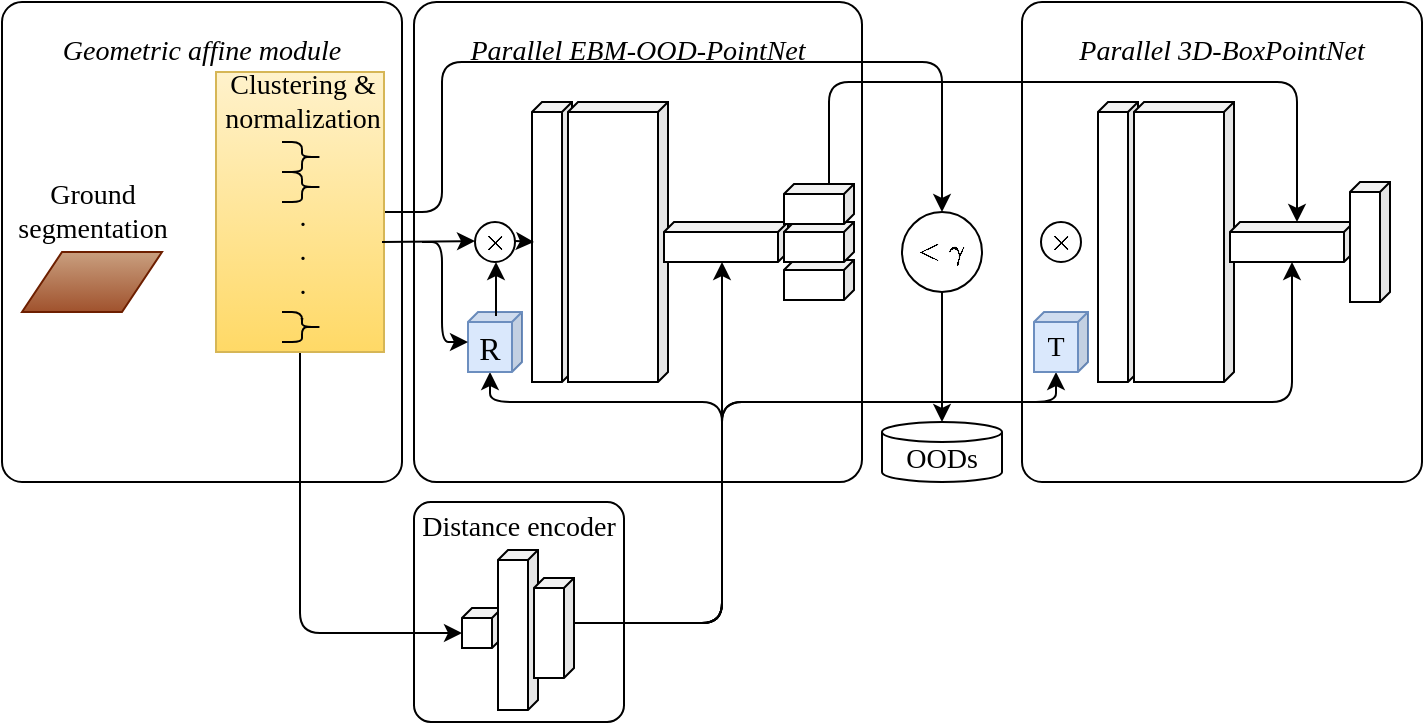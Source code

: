 <mxfile version="17.5.0" type="github">
  <diagram id="GZbshFFZDwSNXqe_PybA" name="Page-1">
    <mxGraphModel dx="1350" dy="793" grid="1" gridSize="10" guides="1" tooltips="1" connect="1" arrows="1" fold="1" page="1" pageScale="1" pageWidth="827" pageHeight="1169" math="1" shadow="0">
      <root>
        <mxCell id="0" />
        <mxCell id="1" parent="0" />
        <mxCell id="l7Pvp1b1g0So3MUCpbeX-27" value="&lt;div&gt;Distance encoder&lt;/div&gt;&lt;div&gt;&lt;br&gt;&lt;/div&gt;&lt;div&gt;&lt;br&gt;&lt;/div&gt;&lt;div&gt;&lt;br&gt;&lt;/div&gt;&lt;div&gt;&lt;br&gt;&lt;/div&gt;&lt;div&gt;&lt;br&gt;&lt;/div&gt;" style="rounded=1;whiteSpace=wrap;html=1;fontFamily=Times New Roman;fontSize=14;gradientColor=none;gradientDirection=north;arcSize=8;" vertex="1" parent="1">
          <mxGeometry x="266" y="260" width="105" height="110" as="geometry" />
        </mxCell>
        <mxCell id="Kx8_sQ4NVTLF2Z_cxWmw-4" value="&lt;div&gt;&lt;i&gt;&lt;font style=&quot;font-size: 14px&quot;&gt;&lt;font face=&quot;Times New Roman&quot;&gt;Parallel 3D-BoxPointNet&lt;br&gt;&lt;/font&gt;&lt;/font&gt;&lt;/i&gt;&lt;/div&gt;&lt;div&gt;&lt;i&gt;&lt;font size=&quot;3&quot;&gt;&lt;font face=&quot;Times New Roman&quot;&gt;&lt;br&gt;&lt;/font&gt;&lt;/font&gt;&lt;/i&gt;&lt;/div&gt;&lt;div&gt;&lt;i&gt;&lt;font size=&quot;3&quot;&gt;&lt;font face=&quot;Times New Roman&quot;&gt;&lt;br&gt;&lt;/font&gt;&lt;/font&gt;&lt;/i&gt;&lt;/div&gt;&lt;div&gt;&lt;i&gt;&lt;font size=&quot;3&quot;&gt;&lt;font face=&quot;Times New Roman&quot;&gt;&lt;br&gt;&lt;/font&gt;&lt;/font&gt;&lt;/i&gt;&lt;/div&gt;&lt;div&gt;&lt;i&gt;&lt;font size=&quot;3&quot;&gt;&lt;font face=&quot;Times New Roman&quot;&gt;&lt;br&gt;&lt;/font&gt;&lt;/font&gt;&lt;/i&gt;&lt;/div&gt;&lt;div&gt;&lt;i&gt;&lt;font size=&quot;3&quot;&gt;&lt;font face=&quot;Times New Roman&quot;&gt;&lt;br&gt;&lt;/font&gt;&lt;/font&gt;&lt;/i&gt;&lt;/div&gt;&lt;div&gt;&lt;i&gt;&lt;font size=&quot;3&quot;&gt;&lt;font face=&quot;Times New Roman&quot;&gt;&lt;br&gt;&lt;/font&gt;&lt;/font&gt;&lt;/i&gt;&lt;/div&gt;&lt;div&gt;&lt;i&gt;&lt;font size=&quot;3&quot;&gt;&lt;font face=&quot;Times New Roman&quot;&gt;&lt;br&gt;&lt;/font&gt;&lt;/font&gt;&lt;/i&gt;&lt;/div&gt;&lt;div&gt;&lt;i&gt;&lt;font size=&quot;3&quot;&gt;&lt;font face=&quot;Times New Roman&quot;&gt;&lt;br&gt;&lt;/font&gt;&lt;/font&gt;&lt;/i&gt;&lt;/div&gt;&lt;div&gt;&lt;i&gt;&lt;font size=&quot;3&quot;&gt;&lt;font face=&quot;Times New Roman&quot;&gt;&lt;br&gt;&lt;/font&gt;&lt;/font&gt;&lt;/i&gt;&lt;/div&gt;&lt;div&gt;&lt;i&gt;&lt;font size=&quot;3&quot;&gt;&lt;font face=&quot;Times New Roman&quot;&gt;&lt;br&gt;&lt;/font&gt;&lt;/font&gt;&lt;/i&gt;&lt;/div&gt;" style="rounded=1;whiteSpace=wrap;html=1;arcSize=5;strokeWidth=1;perimeterSpacing=0;" parent="1" vertex="1">
          <mxGeometry x="570" y="10" width="200" height="240" as="geometry" />
        </mxCell>
        <mxCell id="Kx8_sQ4NVTLF2Z_cxWmw-3" value="&lt;div&gt;&lt;i&gt;&lt;font style=&quot;font-size: 14px&quot;&gt;&lt;font face=&quot;Times New Roman&quot;&gt;Parallel EBM-OOD-PointNet&lt;br&gt;&lt;/font&gt;&lt;/font&gt;&lt;/i&gt;&lt;/div&gt;&lt;div&gt;&lt;i&gt;&lt;font size=&quot;3&quot;&gt;&lt;font face=&quot;Times New Roman&quot;&gt;&lt;br&gt;&lt;/font&gt;&lt;/font&gt;&lt;/i&gt;&lt;/div&gt;&lt;div&gt;&lt;i&gt;&lt;font size=&quot;3&quot;&gt;&lt;font face=&quot;Times New Roman&quot;&gt;&lt;br&gt;&lt;/font&gt;&lt;/font&gt;&lt;/i&gt;&lt;/div&gt;&lt;div&gt;&lt;i&gt;&lt;font size=&quot;3&quot;&gt;&lt;font face=&quot;Times New Roman&quot;&gt;&lt;br&gt;&lt;/font&gt;&lt;/font&gt;&lt;/i&gt;&lt;/div&gt;&lt;div&gt;&lt;i&gt;&lt;font size=&quot;3&quot;&gt;&lt;font face=&quot;Times New Roman&quot;&gt;&lt;br&gt;&lt;/font&gt;&lt;/font&gt;&lt;/i&gt;&lt;/div&gt;&lt;div&gt;&lt;i&gt;&lt;font size=&quot;3&quot;&gt;&lt;font face=&quot;Times New Roman&quot;&gt;&lt;br&gt;&lt;/font&gt;&lt;/font&gt;&lt;/i&gt;&lt;/div&gt;&lt;div&gt;&lt;i&gt;&lt;font size=&quot;3&quot;&gt;&lt;font face=&quot;Times New Roman&quot;&gt;&lt;br&gt;&lt;/font&gt;&lt;/font&gt;&lt;/i&gt;&lt;/div&gt;&lt;div&gt;&lt;i&gt;&lt;font size=&quot;3&quot;&gt;&lt;font face=&quot;Times New Roman&quot;&gt;&lt;br&gt;&lt;/font&gt;&lt;/font&gt;&lt;/i&gt;&lt;/div&gt;&lt;div&gt;&lt;i&gt;&lt;font size=&quot;3&quot;&gt;&lt;font face=&quot;Times New Roman&quot;&gt;&lt;br&gt;&lt;/font&gt;&lt;/font&gt;&lt;/i&gt;&lt;/div&gt;&lt;div&gt;&lt;i&gt;&lt;font size=&quot;3&quot;&gt;&lt;font face=&quot;Times New Roman&quot;&gt;&lt;br&gt;&lt;/font&gt;&lt;/font&gt;&lt;/i&gt;&lt;/div&gt;&lt;div&gt;&lt;i&gt;&lt;font size=&quot;3&quot;&gt;&lt;font face=&quot;Times New Roman&quot;&gt;&lt;br&gt;&lt;/font&gt;&lt;/font&gt;&lt;/i&gt;&lt;/div&gt;" style="rounded=1;whiteSpace=wrap;html=1;arcSize=5;strokeWidth=1;perimeterSpacing=0;" parent="1" vertex="1">
          <mxGeometry x="266" y="10" width="224" height="240" as="geometry" />
        </mxCell>
        <mxCell id="l7Pvp1b1g0So3MUCpbeX-33" style="edgeStyle=orthogonalEdgeStyle;rounded=1;orthogonalLoop=1;jettySize=auto;html=1;exitX=0;exitY=0;exitDx=0;exitDy=22.5;entryX=0;entryY=0;entryDx=16;entryDy=30;entryPerimeter=0;fontFamily=Times New Roman;fontSize=14;strokeWidth=1;exitPerimeter=0;" edge="1" parent="1" source="l7Pvp1b1g0So3MUCpbeX-25" target="l7Pvp1b1g0So3MUCpbeX-8">
          <mxGeometry relative="1" as="geometry">
            <Array as="points">
              <mxPoint x="420" y="321" />
              <mxPoint x="420" y="210" />
              <mxPoint x="304" y="210" />
            </Array>
          </mxGeometry>
        </mxCell>
        <mxCell id="l7Pvp1b1g0So3MUCpbeX-34" style="edgeStyle=orthogonalEdgeStyle;rounded=1;orthogonalLoop=1;jettySize=auto;html=1;exitX=0;exitY=0;exitDx=0;exitDy=22.5;fontFamily=Times New Roman;fontSize=14;strokeWidth=1;exitPerimeter=0;" edge="1" parent="1" source="l7Pvp1b1g0So3MUCpbeX-25" target="l7Pvp1b1g0So3MUCpbeX-4">
          <mxGeometry relative="1" as="geometry">
            <Array as="points">
              <mxPoint x="420" y="321" />
            </Array>
          </mxGeometry>
        </mxCell>
        <mxCell id="l7Pvp1b1g0So3MUCpbeX-35" style="edgeStyle=orthogonalEdgeStyle;rounded=1;orthogonalLoop=1;jettySize=auto;html=1;exitX=0;exitY=0;exitDx=0;exitDy=22.5;entryX=0;entryY=0;entryDx=16;entryDy=30;entryPerimeter=0;fontFamily=Times New Roman;fontSize=14;strokeWidth=1;exitPerimeter=0;" edge="1" parent="1" source="l7Pvp1b1g0So3MUCpbeX-25" target="l7Pvp1b1g0So3MUCpbeX-15">
          <mxGeometry relative="1" as="geometry">
            <Array as="points">
              <mxPoint x="420" y="321" />
              <mxPoint x="420" y="210" />
              <mxPoint x="587" y="210" />
            </Array>
          </mxGeometry>
        </mxCell>
        <mxCell id="l7Pvp1b1g0So3MUCpbeX-36" style="edgeStyle=orthogonalEdgeStyle;rounded=1;orthogonalLoop=1;jettySize=auto;html=1;exitX=0;exitY=0;exitDx=0;exitDy=22.5;fontFamily=Times New Roman;fontSize=14;strokeWidth=1;exitPerimeter=0;" edge="1" parent="1" source="l7Pvp1b1g0So3MUCpbeX-25" target="l7Pvp1b1g0So3MUCpbeX-11">
          <mxGeometry relative="1" as="geometry">
            <Array as="points">
              <mxPoint x="420" y="321" />
              <mxPoint x="420" y="210" />
              <mxPoint x="705" y="210" />
            </Array>
          </mxGeometry>
        </mxCell>
        <mxCell id="Kx8_sQ4NVTLF2Z_cxWmw-1" value="&lt;div&gt;&lt;i&gt;&lt;font style=&quot;font-size: 14px&quot;&gt;&lt;font face=&quot;Times New Roman&quot;&gt;Geometric affine module&lt;/font&gt;&lt;/font&gt;&lt;/i&gt;&lt;/div&gt;&lt;div&gt;&lt;font size=&quot;3&quot;&gt;&lt;font face=&quot;Times New Roman&quot;&gt;&lt;br&gt;&lt;/font&gt;&lt;/font&gt;&lt;/div&gt;&lt;div&gt;&lt;font size=&quot;3&quot;&gt;&lt;font face=&quot;Times New Roman&quot;&gt;&lt;br&gt;&lt;/font&gt;&lt;/font&gt;&lt;/div&gt;&lt;div&gt;&lt;font size=&quot;3&quot;&gt;&lt;font face=&quot;Times New Roman&quot;&gt;&lt;br&gt;&lt;/font&gt;&lt;/font&gt;&lt;/div&gt;&lt;div&gt;&lt;font size=&quot;3&quot;&gt;&lt;font face=&quot;Times New Roman&quot;&gt;&lt;br&gt;&lt;/font&gt;&lt;/font&gt;&lt;/div&gt;&lt;div&gt;&lt;font size=&quot;3&quot;&gt;&lt;font face=&quot;Times New Roman&quot;&gt;&lt;br&gt;&lt;/font&gt;&lt;/font&gt;&lt;/div&gt;&lt;div&gt;&lt;font size=&quot;3&quot;&gt;&lt;font face=&quot;Times New Roman&quot;&gt;&lt;br&gt;&lt;/font&gt;&lt;/font&gt;&lt;/div&gt;&lt;div&gt;&lt;font size=&quot;3&quot;&gt;&lt;font face=&quot;Times New Roman&quot;&gt;&lt;br&gt;&lt;/font&gt;&lt;/font&gt;&lt;/div&gt;&lt;div&gt;&lt;font size=&quot;3&quot;&gt;&lt;font face=&quot;Times New Roman&quot;&gt;&lt;br&gt;&lt;/font&gt;&lt;/font&gt;&lt;/div&gt;&lt;div&gt;&lt;font size=&quot;3&quot;&gt;&lt;font face=&quot;Times New Roman&quot;&gt;&lt;br&gt;&lt;/font&gt;&lt;/font&gt;&lt;/div&gt;&lt;div&gt;&lt;font size=&quot;3&quot;&gt;&lt;font face=&quot;Times New Roman&quot;&gt;&lt;br&gt;&lt;/font&gt;&lt;/font&gt;&lt;/div&gt;" style="rounded=1;whiteSpace=wrap;html=1;arcSize=5;strokeWidth=1;perimeterSpacing=0;" parent="1" vertex="1">
          <mxGeometry x="60" y="10" width="200" height="240" as="geometry" />
        </mxCell>
        <mxCell id="l7Pvp1b1g0So3MUCpbeX-40" style="edgeStyle=orthogonalEdgeStyle;rounded=1;orthogonalLoop=1;jettySize=auto;html=1;exitX=0.5;exitY=1;exitDx=0;exitDy=0;entryX=0;entryY=0;entryDx=20;entryDy=12.5;entryPerimeter=0;fontFamily=Times New Roman;fontSize=14;strokeWidth=1;" edge="1" parent="1" source="Kx8_sQ4NVTLF2Z_cxWmw-23" target="l7Pvp1b1g0So3MUCpbeX-23">
          <mxGeometry relative="1" as="geometry" />
        </mxCell>
        <mxCell id="l7Pvp1b1g0So3MUCpbeX-52" style="edgeStyle=orthogonalEdgeStyle;rounded=1;orthogonalLoop=1;jettySize=auto;html=1;exitX=1;exitY=0.5;exitDx=0;exitDy=0;entryX=0.5;entryY=0;entryDx=0;entryDy=0;fontFamily=Times New Roman;fontSize=14;strokeWidth=1;fillColor=default;" edge="1" parent="1" source="Kx8_sQ4NVTLF2Z_cxWmw-23" target="l7Pvp1b1g0So3MUCpbeX-19">
          <mxGeometry relative="1" as="geometry">
            <Array as="points">
              <mxPoint x="280" y="115" />
              <mxPoint x="280" y="40" />
              <mxPoint x="530" y="40" />
            </Array>
          </mxGeometry>
        </mxCell>
        <mxCell id="Kx8_sQ4NVTLF2Z_cxWmw-23" value="" style="rounded=0;whiteSpace=wrap;html=1;fontFamily=Times New Roman;fontSize=14;strokeWidth=1;fillColor=#fff2cc;gradientColor=#ffd966;strokeColor=#d6b656;" parent="1" vertex="1">
          <mxGeometry x="167" y="45" width="84" height="140" as="geometry" />
        </mxCell>
        <mxCell id="Kx8_sQ4NVTLF2Z_cxWmw-5" value="OODs" style="shape=cylinder3;whiteSpace=wrap;html=1;boundedLbl=1;backgroundOutline=1;size=5;fontFamily=Times New Roman;fontSize=14;strokeWidth=1;" parent="1" vertex="1">
          <mxGeometry x="500" y="220" width="60" height="30" as="geometry" />
        </mxCell>
        <mxCell id="Kx8_sQ4NVTLF2Z_cxWmw-6" value="" style="shape=parallelogram;perimeter=parallelogramPerimeter;whiteSpace=wrap;html=1;fixedSize=1;fontFamily=Times New Roman;fontSize=14;strokeWidth=1;fillColor=#a0522d;strokeColor=#6D1F00;fontColor=#ffffff;gradientColor=#C99F7F;gradientDirection=north;" parent="1" vertex="1">
          <mxGeometry x="70" y="135" width="70" height="30" as="geometry" />
        </mxCell>
        <mxCell id="Kx8_sQ4NVTLF2Z_cxWmw-7" value="&lt;div&gt;&lt;font style=&quot;font-size: 14px&quot;&gt;Ground&lt;br&gt;&lt;/font&gt;&lt;/div&gt;&lt;div&gt;&lt;font style=&quot;font-size: 12px&quot;&gt;&lt;font style=&quot;font-size: 14px&quot;&gt;segmentation&lt;/font&gt;&lt;br&gt;&lt;/font&gt;&lt;/div&gt;" style="text;html=1;resizable=0;autosize=1;align=center;verticalAlign=middle;points=[];fillColor=none;strokeColor=none;rounded=0;fontFamily=Times New Roman;fontSize=14;" parent="1" vertex="1">
          <mxGeometry x="60" y="95" width="90" height="40" as="geometry" />
        </mxCell>
        <mxCell id="Kx8_sQ4NVTLF2Z_cxWmw-10" value="" style="shape=curlyBracket;whiteSpace=wrap;html=1;rounded=1;flipH=1;fontFamily=Times New Roman;fontSize=14;strokeWidth=1;" parent="1" vertex="1">
          <mxGeometry x="200" y="80" width="20" height="15" as="geometry" />
        </mxCell>
        <mxCell id="Kx8_sQ4NVTLF2Z_cxWmw-17" value="&lt;div&gt;.&lt;/div&gt;&lt;div&gt;.&lt;/div&gt;&lt;div&gt;.&lt;br&gt;&lt;/div&gt;" style="text;html=1;resizable=0;autosize=1;align=center;verticalAlign=middle;points=[];fillColor=none;strokeColor=none;rounded=0;fontFamily=Times New Roman;fontSize=14;" parent="1" vertex="1">
          <mxGeometry x="200" y="105" width="20" height="60" as="geometry" />
        </mxCell>
        <mxCell id="Kx8_sQ4NVTLF2Z_cxWmw-18" value="&lt;div&gt;Clustering &amp;amp; &lt;br&gt;&lt;/div&gt;&lt;div&gt;normalization&lt;br&gt;&lt;/div&gt;" style="text;html=1;resizable=0;autosize=1;align=center;verticalAlign=middle;points=[];fillColor=none;strokeColor=none;rounded=0;fontFamily=Times New Roman;fontSize=14;" parent="1" vertex="1">
          <mxGeometry x="165" y="40" width="90" height="40" as="geometry" />
        </mxCell>
        <mxCell id="Kx8_sQ4NVTLF2Z_cxWmw-19" value="" style="shape=curlyBracket;whiteSpace=wrap;html=1;rounded=1;flipH=1;fontFamily=Times New Roman;fontSize=14;strokeWidth=1;size=0.5;" parent="1" vertex="1">
          <mxGeometry x="200" y="95" width="20" height="15" as="geometry" />
        </mxCell>
        <mxCell id="Kx8_sQ4NVTLF2Z_cxWmw-22" value="&#39;" style="shape=curlyBracket;whiteSpace=wrap;html=1;rounded=1;flipH=1;fontFamily=Times New Roman;fontSize=14;strokeWidth=1;size=0.5;" parent="1" vertex="1">
          <mxGeometry x="200" y="165" width="20" height="15" as="geometry" />
        </mxCell>
        <mxCell id="l7Pvp1b1g0So3MUCpbeX-1" value="" style="shape=cube;whiteSpace=wrap;html=1;boundedLbl=1;backgroundOutline=1;darkOpacity=0.05;darkOpacity2=0.1;flipH=1;size=5;" vertex="1" parent="1">
          <mxGeometry x="325" y="60" width="20" height="140" as="geometry" />
        </mxCell>
        <mxCell id="l7Pvp1b1g0So3MUCpbeX-2" value="" style="shape=cube;whiteSpace=wrap;html=1;boundedLbl=1;backgroundOutline=1;darkOpacity=0.05;darkOpacity2=0.1;flipH=1;size=5;" vertex="1" parent="1">
          <mxGeometry x="343" y="60" width="50" height="140" as="geometry" />
        </mxCell>
        <mxCell id="l7Pvp1b1g0So3MUCpbeX-4" value="" style="shape=cube;whiteSpace=wrap;html=1;boundedLbl=1;backgroundOutline=1;darkOpacity=0.05;darkOpacity2=0.1;flipH=1;size=5;" vertex="1" parent="1">
          <mxGeometry x="391" y="120" width="62" height="20" as="geometry" />
        </mxCell>
        <mxCell id="l7Pvp1b1g0So3MUCpbeX-6" value="" style="shape=cube;whiteSpace=wrap;html=1;boundedLbl=1;backgroundOutline=1;darkOpacity=0.05;darkOpacity2=0.1;flipH=1;size=5;" vertex="1" parent="1">
          <mxGeometry x="451" y="139" width="35" height="20" as="geometry" />
        </mxCell>
        <mxCell id="l7Pvp1b1g0So3MUCpbeX-38" style="edgeStyle=orthogonalEdgeStyle;rounded=1;orthogonalLoop=1;jettySize=auto;html=1;exitX=0;exitY=0;exitDx=12.5;exitDy=0;exitPerimeter=0;entryX=0;entryY=0;entryDx=28.5;entryDy=0;entryPerimeter=0;fontFamily=Times New Roman;fontSize=14;strokeWidth=1;" edge="1" parent="1" source="l7Pvp1b1g0So3MUCpbeX-7" target="l7Pvp1b1g0So3MUCpbeX-11">
          <mxGeometry relative="1" as="geometry">
            <Array as="points">
              <mxPoint x="474" y="50" />
              <mxPoint x="708" y="50" />
            </Array>
          </mxGeometry>
        </mxCell>
        <mxCell id="l7Pvp1b1g0So3MUCpbeX-8" value="&lt;font face=&quot;Times New Roman&quot;&gt;&lt;font size=&quot;3&quot;&gt;R&lt;/font&gt;&lt;/font&gt;" style="shape=cube;whiteSpace=wrap;html=1;boundedLbl=1;backgroundOutline=1;darkOpacity=0.05;darkOpacity2=0.1;flipH=1;size=5;fillColor=#dae8fc;strokeColor=#6c8ebf;" vertex="1" parent="1">
          <mxGeometry x="293" y="165" width="27" height="30" as="geometry" />
        </mxCell>
        <mxCell id="l7Pvp1b1g0So3MUCpbeX-9" value="" style="shape=cube;whiteSpace=wrap;html=1;boundedLbl=1;backgroundOutline=1;darkOpacity=0.05;darkOpacity2=0.1;flipH=1;size=5;" vertex="1" parent="1">
          <mxGeometry x="608" y="60" width="20" height="140" as="geometry" />
        </mxCell>
        <mxCell id="l7Pvp1b1g0So3MUCpbeX-10" value="" style="shape=cube;whiteSpace=wrap;html=1;boundedLbl=1;backgroundOutline=1;darkOpacity=0.05;darkOpacity2=0.1;flipH=1;size=5;" vertex="1" parent="1">
          <mxGeometry x="626" y="60" width="50" height="140" as="geometry" />
        </mxCell>
        <mxCell id="l7Pvp1b1g0So3MUCpbeX-11" value="" style="shape=cube;whiteSpace=wrap;html=1;boundedLbl=1;backgroundOutline=1;darkOpacity=0.05;darkOpacity2=0.1;flipH=1;size=5;" vertex="1" parent="1">
          <mxGeometry x="674" y="120" width="62" height="20" as="geometry" />
        </mxCell>
        <mxCell id="l7Pvp1b1g0So3MUCpbeX-15" value="&lt;font style=&quot;font-size: 14px&quot; face=&quot;Times New Roman&quot;&gt;T&lt;/font&gt;" style="shape=cube;whiteSpace=wrap;html=1;boundedLbl=1;backgroundOutline=1;darkOpacity=0.05;darkOpacity2=0.1;flipH=1;size=5;fillColor=#dae8fc;strokeColor=#6c8ebf;" vertex="1" parent="1">
          <mxGeometry x="576" y="165" width="27" height="30" as="geometry" />
        </mxCell>
        <mxCell id="l7Pvp1b1g0So3MUCpbeX-16" value="" style="shape=cube;whiteSpace=wrap;html=1;boundedLbl=1;backgroundOutline=1;darkOpacity=0.05;darkOpacity2=0.1;flipH=1;size=5;" vertex="1" parent="1">
          <mxGeometry x="734" y="100" width="20" height="60" as="geometry" />
        </mxCell>
        <mxCell id="l7Pvp1b1g0So3MUCpbeX-53" style="edgeStyle=orthogonalEdgeStyle;rounded=1;orthogonalLoop=1;jettySize=auto;html=1;exitX=0.5;exitY=1;exitDx=0;exitDy=0;entryX=0.5;entryY=0;entryDx=0;entryDy=0;entryPerimeter=0;fontFamily=Times New Roman;fontSize=14;strokeWidth=1;fillColor=default;" edge="1" parent="1" source="l7Pvp1b1g0So3MUCpbeX-19" target="Kx8_sQ4NVTLF2Z_cxWmw-5">
          <mxGeometry relative="1" as="geometry" />
        </mxCell>
        <mxCell id="l7Pvp1b1g0So3MUCpbeX-19" value="$$&amp;lt; \gamma$$" style="ellipse;whiteSpace=wrap;html=1;aspect=fixed;fontFamily=Times New Roman;fontSize=14;" vertex="1" parent="1">
          <mxGeometry x="510" y="115" width="40" height="40" as="geometry" />
        </mxCell>
        <mxCell id="l7Pvp1b1g0So3MUCpbeX-23" value="" style="shape=cube;whiteSpace=wrap;html=1;boundedLbl=1;backgroundOutline=1;darkOpacity=0.05;darkOpacity2=0.1;flipH=1;size=5;" vertex="1" parent="1">
          <mxGeometry x="290" y="313" width="20" height="20" as="geometry" />
        </mxCell>
        <mxCell id="l7Pvp1b1g0So3MUCpbeX-24" value="" style="shape=cube;whiteSpace=wrap;html=1;boundedLbl=1;backgroundOutline=1;darkOpacity=0.05;darkOpacity2=0.1;flipH=1;size=5;gradientColor=none;gradientDirection=north;" vertex="1" parent="1">
          <mxGeometry x="308" y="284" width="20" height="80" as="geometry" />
        </mxCell>
        <mxCell id="l7Pvp1b1g0So3MUCpbeX-25" value="" style="shape=cube;whiteSpace=wrap;html=1;boundedLbl=1;backgroundOutline=1;darkOpacity=0.05;darkOpacity2=0.1;flipH=1;size=5;" vertex="1" parent="1">
          <mxGeometry x="326" y="298" width="20" height="50" as="geometry" />
        </mxCell>
        <mxCell id="l7Pvp1b1g0So3MUCpbeX-42" value="&lt;div&gt;$$\times$$&lt;/div&gt;" style="ellipse;whiteSpace=wrap;html=1;aspect=fixed;fontFamily=Times New Roman;fontSize=14;gradientColor=none;gradientDirection=north;" vertex="1" parent="1">
          <mxGeometry x="296.5" y="120" width="20" height="20" as="geometry" />
        </mxCell>
        <mxCell id="l7Pvp1b1g0So3MUCpbeX-43" value="&lt;div&gt;$$\times$$&lt;/div&gt;" style="ellipse;whiteSpace=wrap;html=1;aspect=fixed;fontFamily=Times New Roman;fontSize=14;gradientColor=none;gradientDirection=north;" vertex="1" parent="1">
          <mxGeometry x="579.5" y="120" width="20" height="20" as="geometry" />
        </mxCell>
        <mxCell id="l7Pvp1b1g0So3MUCpbeX-47" value="" style="endArrow=classic;html=1;rounded=1;fontFamily=Times New Roman;fontSize=14;strokeWidth=1;fillColor=default;" edge="1" parent="1">
          <mxGeometry width="50" height="50" relative="1" as="geometry">
            <mxPoint x="250" y="130" as="sourcePoint" />
            <mxPoint x="296.5" y="129.5" as="targetPoint" />
          </mxGeometry>
        </mxCell>
        <mxCell id="l7Pvp1b1g0So3MUCpbeX-48" value="" style="endArrow=classic;html=1;rounded=1;fontFamily=Times New Roman;fontSize=14;strokeWidth=1;fillColor=default;edgeStyle=orthogonalEdgeStyle;" edge="1" parent="1">
          <mxGeometry width="50" height="50" relative="1" as="geometry">
            <mxPoint x="270" y="130" as="sourcePoint" />
            <mxPoint x="293" y="180" as="targetPoint" />
            <Array as="points">
              <mxPoint x="280" y="130" />
              <mxPoint x="280" y="180" />
            </Array>
          </mxGeometry>
        </mxCell>
        <mxCell id="l7Pvp1b1g0So3MUCpbeX-49" value="" style="endArrow=classic;html=1;rounded=1;fontFamily=Times New Roman;fontSize=14;strokeWidth=1;fillColor=default;" edge="1" parent="1">
          <mxGeometry width="50" height="50" relative="1" as="geometry">
            <mxPoint x="307" y="167" as="sourcePoint" />
            <mxPoint x="307" y="140" as="targetPoint" />
          </mxGeometry>
        </mxCell>
        <mxCell id="l7Pvp1b1g0So3MUCpbeX-50" value="" style="endArrow=classic;html=1;rounded=1;fontFamily=Times New Roman;fontSize=14;strokeWidth=1;fillColor=default;" edge="1" parent="1">
          <mxGeometry width="50" height="50" relative="1" as="geometry">
            <mxPoint x="316.5" y="129.5" as="sourcePoint" />
            <mxPoint x="326" y="130" as="targetPoint" />
          </mxGeometry>
        </mxCell>
        <mxCell id="l7Pvp1b1g0So3MUCpbeX-5" value="" style="shape=cube;whiteSpace=wrap;html=1;boundedLbl=1;backgroundOutline=1;darkOpacity=0.05;darkOpacity2=0.1;flipH=1;size=5;" vertex="1" parent="1">
          <mxGeometry x="451" y="120" width="35" height="20" as="geometry" />
        </mxCell>
        <mxCell id="l7Pvp1b1g0So3MUCpbeX-7" value="" style="shape=cube;whiteSpace=wrap;html=1;boundedLbl=1;backgroundOutline=1;darkOpacity=0.05;darkOpacity2=0.1;flipH=1;size=5;" vertex="1" parent="1">
          <mxGeometry x="451" y="101" width="35" height="20" as="geometry" />
        </mxCell>
      </root>
    </mxGraphModel>
  </diagram>
</mxfile>
